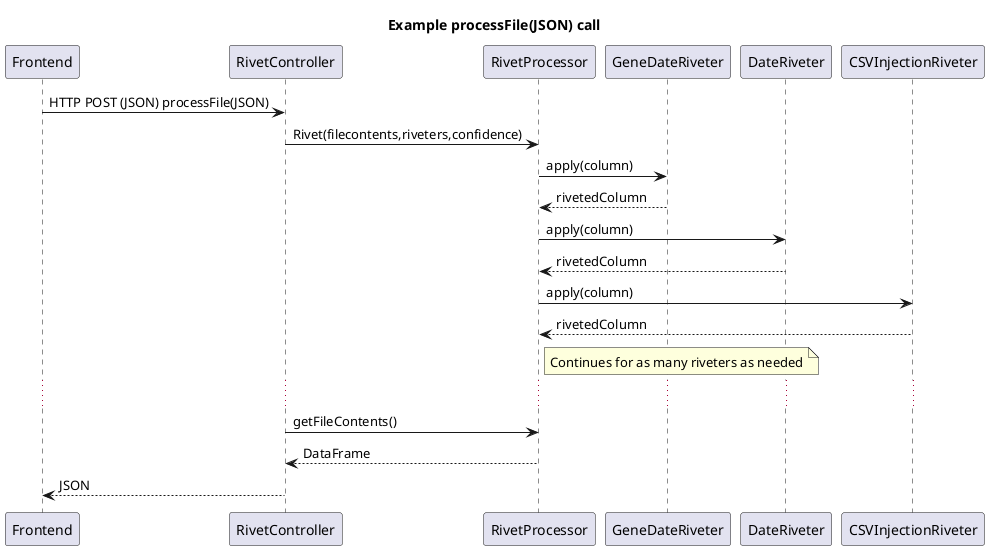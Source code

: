 @startuml Sequence_diagram

title Example processFile(JSON) call
'Handle Rivet creation
Frontend -> RivetController: HTTP POST (JSON) processFile(JSON)
RivetController -> RivetProcessor: Rivet(filecontents,riveters,confidence)
RivetProcessor -> GeneDateRiveter: apply(column)
GeneDateRiveter --> RivetProcessor: rivetedColumn
RivetProcessor -> DateRiveter: apply(column)
DateRiveter --> RivetProcessor: rivetedColumn
RivetProcessor -> CSVInjectionRiveter: apply(column)
CSVInjectionRiveter --> RivetProcessor: rivetedColumn
note right of RivetProcessor: Continues for as many riveters as needed
...

RivetController -> RivetProcessor: getFileContents()
RivetProcessor --> RivetController: DataFrame
RivetController --> Frontend: JSON

@enduml